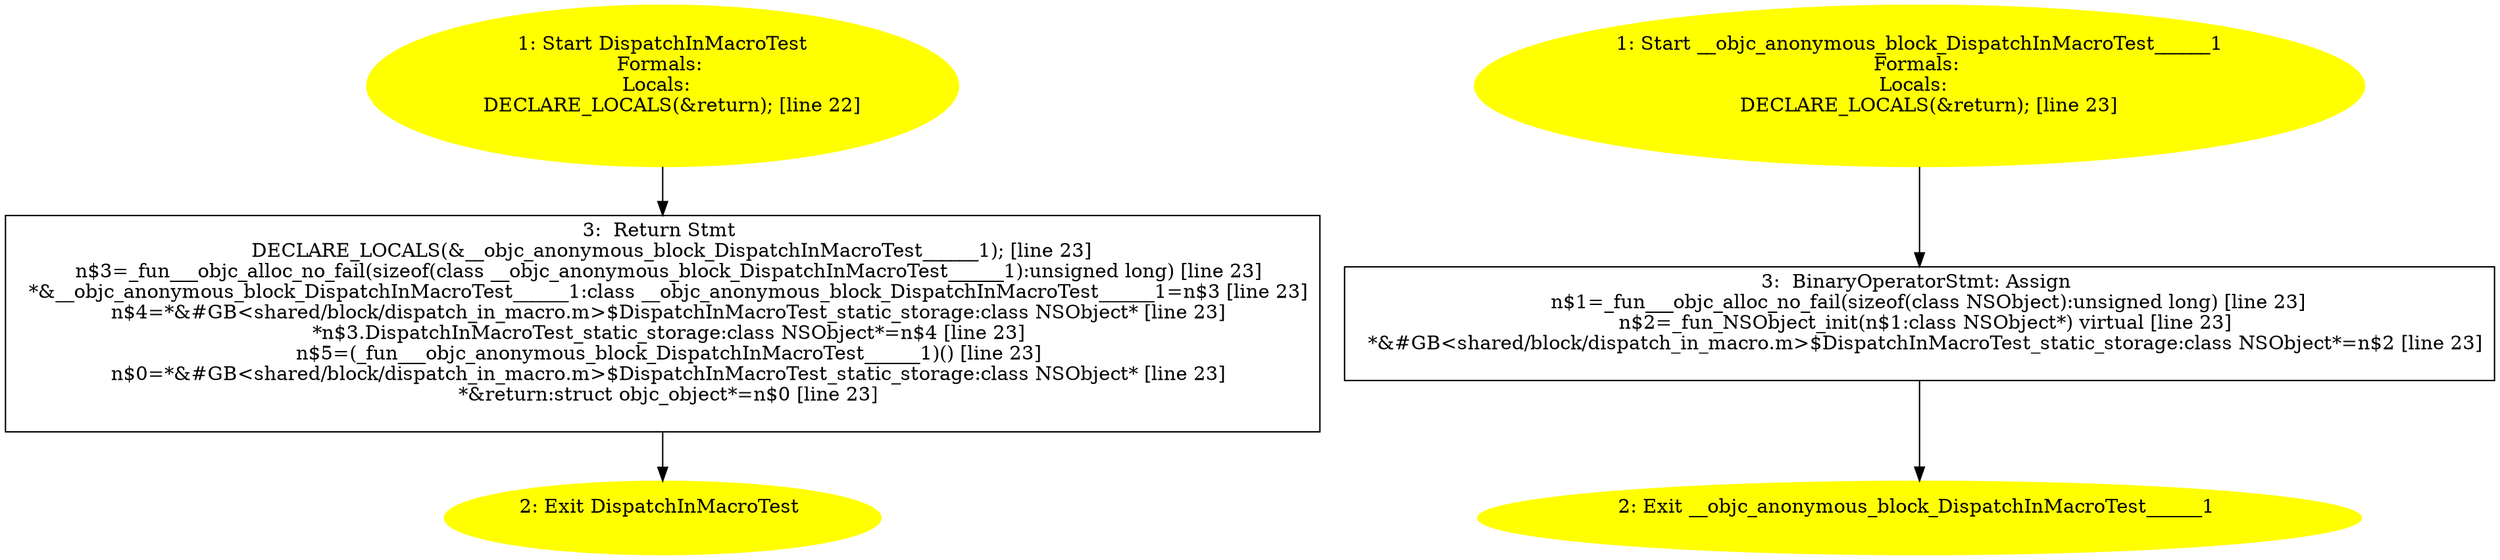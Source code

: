 /* @generated */
digraph iCFG {
"DispatchInMacroTest.f5d56763274a479d06265a2f9562bef1_3" [label="3:  Return Stmt \n   DECLARE_LOCALS(&__objc_anonymous_block_DispatchInMacroTest______1); [line 23]\n  n$3=_fun___objc_alloc_no_fail(sizeof(class __objc_anonymous_block_DispatchInMacroTest______1):unsigned long) [line 23]\n  *&__objc_anonymous_block_DispatchInMacroTest______1:class __objc_anonymous_block_DispatchInMacroTest______1=n$3 [line 23]\n  n$4=*&#GB<shared/block/dispatch_in_macro.m>$DispatchInMacroTest_static_storage:class NSObject* [line 23]\n  *n$3.DispatchInMacroTest_static_storage:class NSObject*=n$4 [line 23]\n  n$5=(_fun___objc_anonymous_block_DispatchInMacroTest______1)() [line 23]\n  n$0=*&#GB<shared/block/dispatch_in_macro.m>$DispatchInMacroTest_static_storage:class NSObject* [line 23]\n  *&return:struct objc_object*=n$0 [line 23]\n " shape="box"]
	

	 "DispatchInMacroTest.f5d56763274a479d06265a2f9562bef1_3" -> "DispatchInMacroTest.f5d56763274a479d06265a2f9562bef1_2" ;
"DispatchInMacroTest.f5d56763274a479d06265a2f9562bef1_2" [label="2: Exit DispatchInMacroTest \n  " color=yellow style=filled]
	

"DispatchInMacroTest.f5d56763274a479d06265a2f9562bef1_1" [label="1: Start DispatchInMacroTest\nFormals: \nLocals:  \n   DECLARE_LOCALS(&return); [line 22]\n " color=yellow style=filled]
	

	 "DispatchInMacroTest.f5d56763274a479d06265a2f9562bef1_1" -> "DispatchInMacroTest.f5d56763274a479d06265a2f9562bef1_3" ;
"__objc_anonymous_block_DispatchInMacroTest______1.db6c315d2cd0e3514d444428887908e2_3" [label="3:  BinaryOperatorStmt: Assign \n   n$1=_fun___objc_alloc_no_fail(sizeof(class NSObject):unsigned long) [line 23]\n  n$2=_fun_NSObject_init(n$1:class NSObject*) virtual [line 23]\n  *&#GB<shared/block/dispatch_in_macro.m>$DispatchInMacroTest_static_storage:class NSObject*=n$2 [line 23]\n " shape="box"]
	

	 "__objc_anonymous_block_DispatchInMacroTest______1.db6c315d2cd0e3514d444428887908e2_3" -> "__objc_anonymous_block_DispatchInMacroTest______1.db6c315d2cd0e3514d444428887908e2_2" ;
"__objc_anonymous_block_DispatchInMacroTest______1.db6c315d2cd0e3514d444428887908e2_2" [label="2: Exit __objc_anonymous_block_DispatchInMacroTest______1 \n  " color=yellow style=filled]
	

"__objc_anonymous_block_DispatchInMacroTest______1.db6c315d2cd0e3514d444428887908e2_1" [label="1: Start __objc_anonymous_block_DispatchInMacroTest______1\nFormals: \nLocals:  \n   DECLARE_LOCALS(&return); [line 23]\n " color=yellow style=filled]
	

	 "__objc_anonymous_block_DispatchInMacroTest______1.db6c315d2cd0e3514d444428887908e2_1" -> "__objc_anonymous_block_DispatchInMacroTest______1.db6c315d2cd0e3514d444428887908e2_3" ;
}
